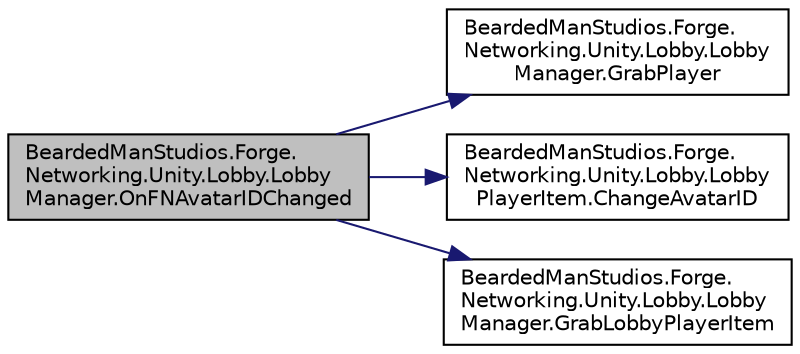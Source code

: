 digraph "BeardedManStudios.Forge.Networking.Unity.Lobby.LobbyManager.OnFNAvatarIDChanged"
{
 // LATEX_PDF_SIZE
  edge [fontname="Helvetica",fontsize="10",labelfontname="Helvetica",labelfontsize="10"];
  node [fontname="Helvetica",fontsize="10",shape=record];
  rankdir="LR";
  Node75 [label="BeardedManStudios.Forge.\lNetworking.Unity.Lobby.Lobby\lManager.OnFNAvatarIDChanged",height=0.2,width=0.4,color="black", fillcolor="grey75", style="filled", fontcolor="black",tooltip=" "];
  Node75 -> Node76 [color="midnightblue",fontsize="10",style="solid",fontname="Helvetica"];
  Node76 [label="BeardedManStudios.Forge.\lNetworking.Unity.Lobby.Lobby\lManager.GrabPlayer",height=0.2,width=0.4,color="black", fillcolor="white", style="filled",URL="$class_bearded_man_studios_1_1_forge_1_1_networking_1_1_unity_1_1_lobby_1_1_lobby_manager.html#a1e92208289f18b60fa2103fec63e579d",tooltip=" "];
  Node75 -> Node77 [color="midnightblue",fontsize="10",style="solid",fontname="Helvetica"];
  Node77 [label="BeardedManStudios.Forge.\lNetworking.Unity.Lobby.Lobby\lPlayerItem.ChangeAvatarID",height=0.2,width=0.4,color="black", fillcolor="white", style="filled",URL="$class_bearded_man_studios_1_1_forge_1_1_networking_1_1_unity_1_1_lobby_1_1_lobby_player_item.html#a9d5a8d95b1cf70f6e7f8ed87fa9e1b28",tooltip=" "];
  Node75 -> Node78 [color="midnightblue",fontsize="10",style="solid",fontname="Helvetica"];
  Node78 [label="BeardedManStudios.Forge.\lNetworking.Unity.Lobby.Lobby\lManager.GrabLobbyPlayerItem",height=0.2,width=0.4,color="black", fillcolor="white", style="filled",URL="$class_bearded_man_studios_1_1_forge_1_1_networking_1_1_unity_1_1_lobby_1_1_lobby_manager.html#a2926f9c419dc243610b8e1c097226ce1",tooltip=" "];
}
